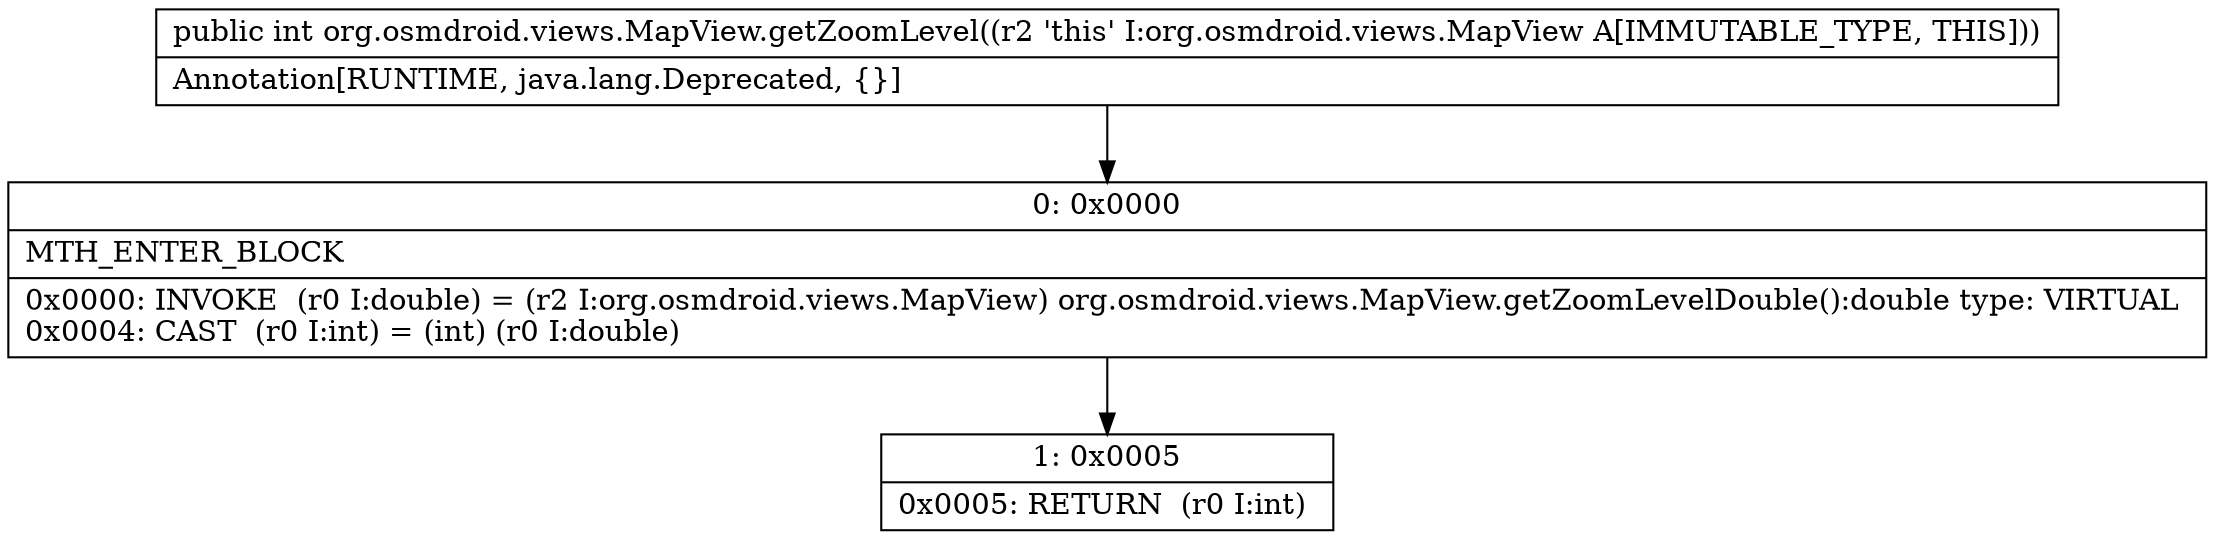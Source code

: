 digraph "CFG fororg.osmdroid.views.MapView.getZoomLevel()I" {
Node_0 [shape=record,label="{0\:\ 0x0000|MTH_ENTER_BLOCK\l|0x0000: INVOKE  (r0 I:double) = (r2 I:org.osmdroid.views.MapView) org.osmdroid.views.MapView.getZoomLevelDouble():double type: VIRTUAL \l0x0004: CAST  (r0 I:int) = (int) (r0 I:double) \l}"];
Node_1 [shape=record,label="{1\:\ 0x0005|0x0005: RETURN  (r0 I:int) \l}"];
MethodNode[shape=record,label="{public int org.osmdroid.views.MapView.getZoomLevel((r2 'this' I:org.osmdroid.views.MapView A[IMMUTABLE_TYPE, THIS]))  | Annotation[RUNTIME, java.lang.Deprecated, \{\}]\l}"];
MethodNode -> Node_0;
Node_0 -> Node_1;
}

